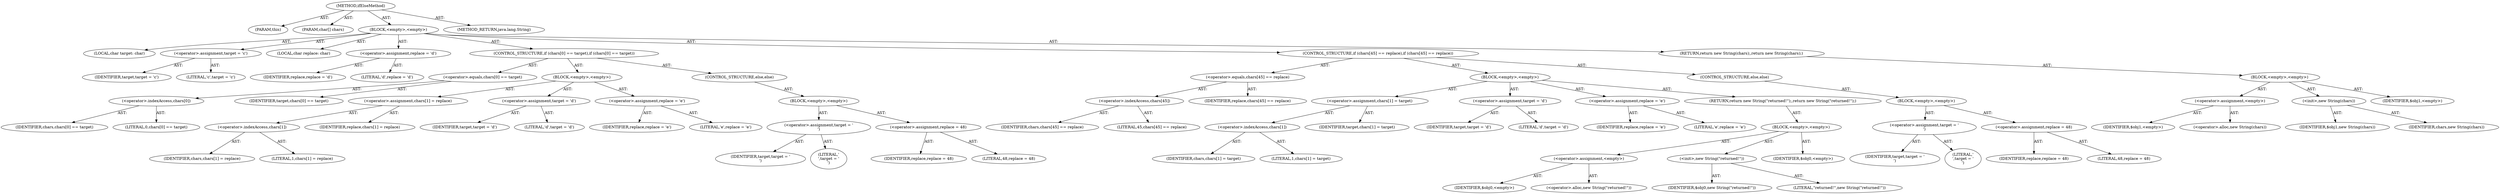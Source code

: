 digraph "ifElseMethod" {  
"1000143" [label = "(METHOD,ifElseMethod)" ]
"1000144" [label = "(PARAM,this)" ]
"1000145" [label = "(PARAM,char[] chars)" ]
"1000146" [label = "(BLOCK,<empty>,<empty>)" ]
"1000147" [label = "(LOCAL,char target: char)" ]
"1000148" [label = "(<operator>.assignment,target = 'c')" ]
"1000149" [label = "(IDENTIFIER,target,target = 'c')" ]
"1000150" [label = "(LITERAL,'c',target = 'c')" ]
"1000151" [label = "(LOCAL,char replace: char)" ]
"1000152" [label = "(<operator>.assignment,replace = 'd')" ]
"1000153" [label = "(IDENTIFIER,replace,replace = 'd')" ]
"1000154" [label = "(LITERAL,'d',replace = 'd')" ]
"1000155" [label = "(CONTROL_STRUCTURE,if (chars[0] == target),if (chars[0] == target))" ]
"1000156" [label = "(<operator>.equals,chars[0] == target)" ]
"1000157" [label = "(<operator>.indexAccess,chars[0])" ]
"1000158" [label = "(IDENTIFIER,chars,chars[0] == target)" ]
"1000159" [label = "(LITERAL,0,chars[0] == target)" ]
"1000160" [label = "(IDENTIFIER,target,chars[0] == target)" ]
"1000161" [label = "(BLOCK,<empty>,<empty>)" ]
"1000162" [label = "(<operator>.assignment,chars[1] = replace)" ]
"1000163" [label = "(<operator>.indexAccess,chars[1])" ]
"1000164" [label = "(IDENTIFIER,chars,chars[1] = replace)" ]
"1000165" [label = "(LITERAL,1,chars[1] = replace)" ]
"1000166" [label = "(IDENTIFIER,replace,chars[1] = replace)" ]
"1000167" [label = "(<operator>.assignment,target = 'd')" ]
"1000168" [label = "(IDENTIFIER,target,target = 'd')" ]
"1000169" [label = "(LITERAL,'d',target = 'd')" ]
"1000170" [label = "(<operator>.assignment,replace = 'e')" ]
"1000171" [label = "(IDENTIFIER,replace,replace = 'e')" ]
"1000172" [label = "(LITERAL,'e',replace = 'e')" ]
"1000173" [label = "(CONTROL_STRUCTURE,else,else)" ]
"1000174" [label = "(BLOCK,<empty>,<empty>)" ]
"1000175" [label = "(<operator>.assignment,target = '\n')" ]
"1000176" [label = "(IDENTIFIER,target,target = '\n')" ]
"1000177" [label = "(LITERAL,'\n',target = '\n')" ]
"1000178" [label = "(<operator>.assignment,replace = 48)" ]
"1000179" [label = "(IDENTIFIER,replace,replace = 48)" ]
"1000180" [label = "(LITERAL,48,replace = 48)" ]
"1000181" [label = "(CONTROL_STRUCTURE,if (chars[45] == replace),if (chars[45] == replace))" ]
"1000182" [label = "(<operator>.equals,chars[45] == replace)" ]
"1000183" [label = "(<operator>.indexAccess,chars[45])" ]
"1000184" [label = "(IDENTIFIER,chars,chars[45] == replace)" ]
"1000185" [label = "(LITERAL,45,chars[45] == replace)" ]
"1000186" [label = "(IDENTIFIER,replace,chars[45] == replace)" ]
"1000187" [label = "(BLOCK,<empty>,<empty>)" ]
"1000188" [label = "(<operator>.assignment,chars[1] = target)" ]
"1000189" [label = "(<operator>.indexAccess,chars[1])" ]
"1000190" [label = "(IDENTIFIER,chars,chars[1] = target)" ]
"1000191" [label = "(LITERAL,1,chars[1] = target)" ]
"1000192" [label = "(IDENTIFIER,target,chars[1] = target)" ]
"1000193" [label = "(<operator>.assignment,target = 'd')" ]
"1000194" [label = "(IDENTIFIER,target,target = 'd')" ]
"1000195" [label = "(LITERAL,'d',target = 'd')" ]
"1000196" [label = "(<operator>.assignment,replace = 'e')" ]
"1000197" [label = "(IDENTIFIER,replace,replace = 'e')" ]
"1000198" [label = "(LITERAL,'e',replace = 'e')" ]
"1000199" [label = "(RETURN,return new String(\"returned!\");,return new String(\"returned!\");)" ]
"1000200" [label = "(BLOCK,<empty>,<empty>)" ]
"1000201" [label = "(<operator>.assignment,<empty>)" ]
"1000202" [label = "(IDENTIFIER,$obj0,<empty>)" ]
"1000203" [label = "(<operator>.alloc,new String(\"returned!\"))" ]
"1000204" [label = "(<init>,new String(\"returned!\"))" ]
"1000205" [label = "(IDENTIFIER,$obj0,new String(\"returned!\"))" ]
"1000206" [label = "(LITERAL,\"returned!\",new String(\"returned!\"))" ]
"1000207" [label = "(IDENTIFIER,$obj0,<empty>)" ]
"1000208" [label = "(CONTROL_STRUCTURE,else,else)" ]
"1000209" [label = "(BLOCK,<empty>,<empty>)" ]
"1000210" [label = "(<operator>.assignment,target = '\n')" ]
"1000211" [label = "(IDENTIFIER,target,target = '\n')" ]
"1000212" [label = "(LITERAL,'\n',target = '\n')" ]
"1000213" [label = "(<operator>.assignment,replace = 48)" ]
"1000214" [label = "(IDENTIFIER,replace,replace = 48)" ]
"1000215" [label = "(LITERAL,48,replace = 48)" ]
"1000216" [label = "(RETURN,return new String(chars);,return new String(chars);)" ]
"1000217" [label = "(BLOCK,<empty>,<empty>)" ]
"1000218" [label = "(<operator>.assignment,<empty>)" ]
"1000219" [label = "(IDENTIFIER,$obj1,<empty>)" ]
"1000220" [label = "(<operator>.alloc,new String(chars))" ]
"1000221" [label = "(<init>,new String(chars))" ]
"1000222" [label = "(IDENTIFIER,$obj1,new String(chars))" ]
"1000223" [label = "(IDENTIFIER,chars,new String(chars))" ]
"1000224" [label = "(IDENTIFIER,$obj1,<empty>)" ]
"1000225" [label = "(METHOD_RETURN,java.lang.String)" ]
  "1000143" -> "1000144"  [ label = "AST: "] 
  "1000143" -> "1000145"  [ label = "AST: "] 
  "1000143" -> "1000146"  [ label = "AST: "] 
  "1000143" -> "1000225"  [ label = "AST: "] 
  "1000146" -> "1000147"  [ label = "AST: "] 
  "1000146" -> "1000148"  [ label = "AST: "] 
  "1000146" -> "1000151"  [ label = "AST: "] 
  "1000146" -> "1000152"  [ label = "AST: "] 
  "1000146" -> "1000155"  [ label = "AST: "] 
  "1000146" -> "1000181"  [ label = "AST: "] 
  "1000146" -> "1000216"  [ label = "AST: "] 
  "1000148" -> "1000149"  [ label = "AST: "] 
  "1000148" -> "1000150"  [ label = "AST: "] 
  "1000152" -> "1000153"  [ label = "AST: "] 
  "1000152" -> "1000154"  [ label = "AST: "] 
  "1000155" -> "1000156"  [ label = "AST: "] 
  "1000155" -> "1000161"  [ label = "AST: "] 
  "1000155" -> "1000173"  [ label = "AST: "] 
  "1000156" -> "1000157"  [ label = "AST: "] 
  "1000156" -> "1000160"  [ label = "AST: "] 
  "1000157" -> "1000158"  [ label = "AST: "] 
  "1000157" -> "1000159"  [ label = "AST: "] 
  "1000161" -> "1000162"  [ label = "AST: "] 
  "1000161" -> "1000167"  [ label = "AST: "] 
  "1000161" -> "1000170"  [ label = "AST: "] 
  "1000162" -> "1000163"  [ label = "AST: "] 
  "1000162" -> "1000166"  [ label = "AST: "] 
  "1000163" -> "1000164"  [ label = "AST: "] 
  "1000163" -> "1000165"  [ label = "AST: "] 
  "1000167" -> "1000168"  [ label = "AST: "] 
  "1000167" -> "1000169"  [ label = "AST: "] 
  "1000170" -> "1000171"  [ label = "AST: "] 
  "1000170" -> "1000172"  [ label = "AST: "] 
  "1000173" -> "1000174"  [ label = "AST: "] 
  "1000174" -> "1000175"  [ label = "AST: "] 
  "1000174" -> "1000178"  [ label = "AST: "] 
  "1000175" -> "1000176"  [ label = "AST: "] 
  "1000175" -> "1000177"  [ label = "AST: "] 
  "1000178" -> "1000179"  [ label = "AST: "] 
  "1000178" -> "1000180"  [ label = "AST: "] 
  "1000181" -> "1000182"  [ label = "AST: "] 
  "1000181" -> "1000187"  [ label = "AST: "] 
  "1000181" -> "1000208"  [ label = "AST: "] 
  "1000182" -> "1000183"  [ label = "AST: "] 
  "1000182" -> "1000186"  [ label = "AST: "] 
  "1000183" -> "1000184"  [ label = "AST: "] 
  "1000183" -> "1000185"  [ label = "AST: "] 
  "1000187" -> "1000188"  [ label = "AST: "] 
  "1000187" -> "1000193"  [ label = "AST: "] 
  "1000187" -> "1000196"  [ label = "AST: "] 
  "1000187" -> "1000199"  [ label = "AST: "] 
  "1000188" -> "1000189"  [ label = "AST: "] 
  "1000188" -> "1000192"  [ label = "AST: "] 
  "1000189" -> "1000190"  [ label = "AST: "] 
  "1000189" -> "1000191"  [ label = "AST: "] 
  "1000193" -> "1000194"  [ label = "AST: "] 
  "1000193" -> "1000195"  [ label = "AST: "] 
  "1000196" -> "1000197"  [ label = "AST: "] 
  "1000196" -> "1000198"  [ label = "AST: "] 
  "1000199" -> "1000200"  [ label = "AST: "] 
  "1000200" -> "1000201"  [ label = "AST: "] 
  "1000200" -> "1000204"  [ label = "AST: "] 
  "1000200" -> "1000207"  [ label = "AST: "] 
  "1000201" -> "1000202"  [ label = "AST: "] 
  "1000201" -> "1000203"  [ label = "AST: "] 
  "1000204" -> "1000205"  [ label = "AST: "] 
  "1000204" -> "1000206"  [ label = "AST: "] 
  "1000208" -> "1000209"  [ label = "AST: "] 
  "1000209" -> "1000210"  [ label = "AST: "] 
  "1000209" -> "1000213"  [ label = "AST: "] 
  "1000210" -> "1000211"  [ label = "AST: "] 
  "1000210" -> "1000212"  [ label = "AST: "] 
  "1000213" -> "1000214"  [ label = "AST: "] 
  "1000213" -> "1000215"  [ label = "AST: "] 
  "1000216" -> "1000217"  [ label = "AST: "] 
  "1000217" -> "1000218"  [ label = "AST: "] 
  "1000217" -> "1000221"  [ label = "AST: "] 
  "1000217" -> "1000224"  [ label = "AST: "] 
  "1000218" -> "1000219"  [ label = "AST: "] 
  "1000218" -> "1000220"  [ label = "AST: "] 
  "1000221" -> "1000222"  [ label = "AST: "] 
  "1000221" -> "1000223"  [ label = "AST: "] 
}

